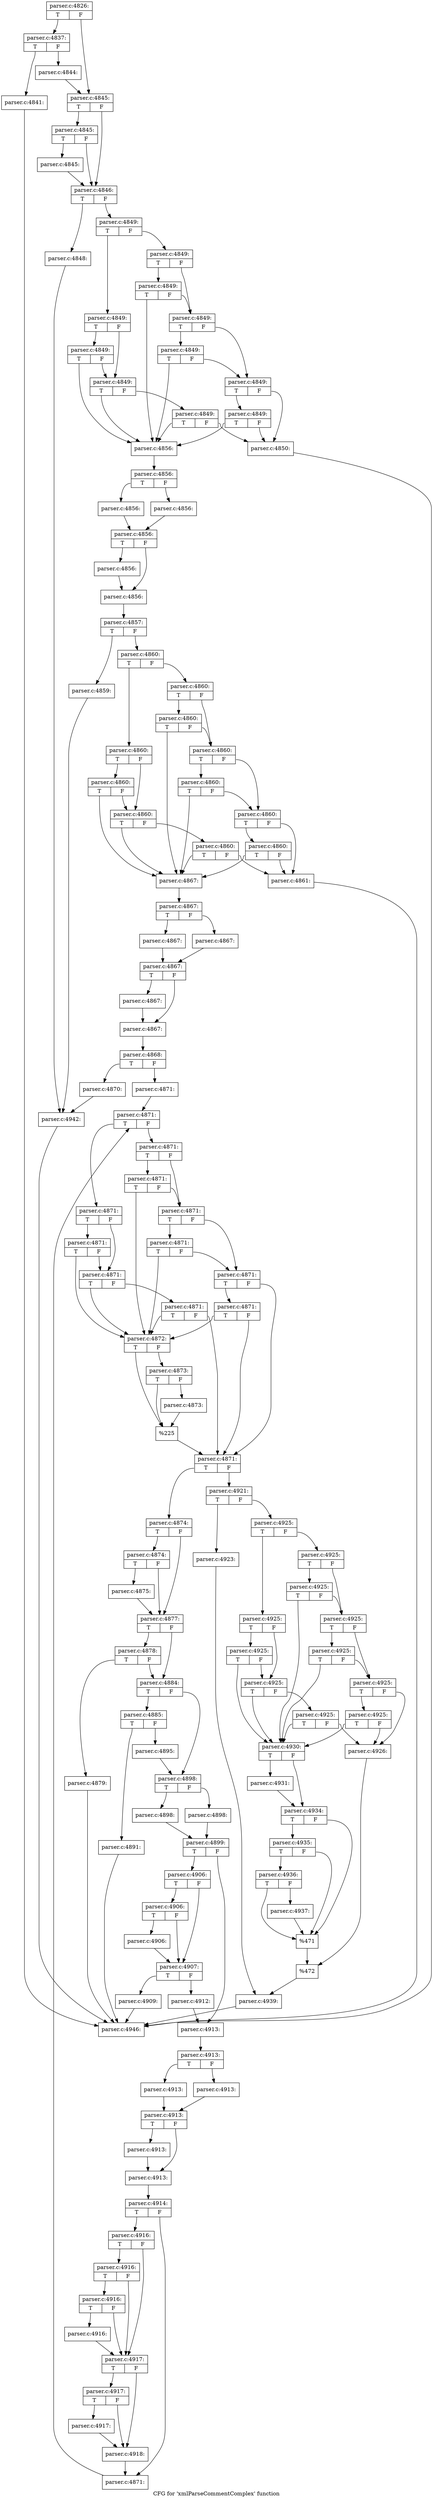 digraph "CFG for 'xmlParseCommentComplex' function" {
	label="CFG for 'xmlParseCommentComplex' function";

	Node0x5c86580 [shape=record,label="{parser.c:4826:|{<s0>T|<s1>F}}"];
	Node0x5c86580:s0 -> Node0x5c8ae70;
	Node0x5c86580:s1 -> Node0x5c8aec0;
	Node0x5c8ae70 [shape=record,label="{parser.c:4837:|{<s0>T|<s1>F}}"];
	Node0x5c8ae70:s0 -> Node0x5c8b7e0;
	Node0x5c8ae70:s1 -> Node0x5c8b830;
	Node0x5c8b7e0 [shape=record,label="{parser.c:4841:}"];
	Node0x5c8b7e0 -> Node0x5c6f6d0;
	Node0x5c8b830 [shape=record,label="{parser.c:4844:}"];
	Node0x5c8b830 -> Node0x5c8aec0;
	Node0x5c8aec0 [shape=record,label="{parser.c:4845:|{<s0>T|<s1>F}}"];
	Node0x5c8aec0:s0 -> Node0x5c8bfa0;
	Node0x5c8aec0:s1 -> Node0x5c8bf50;
	Node0x5c8bfa0 [shape=record,label="{parser.c:4845:|{<s0>T|<s1>F}}"];
	Node0x5c8bfa0:s0 -> Node0x5c8bf00;
	Node0x5c8bfa0:s1 -> Node0x5c8bf50;
	Node0x5c8bf00 [shape=record,label="{parser.c:4845:}"];
	Node0x5c8bf00 -> Node0x5c8bf50;
	Node0x5c8bf50 [shape=record,label="{parser.c:4846:|{<s0>T|<s1>F}}"];
	Node0x5c8bf50:s0 -> Node0x5c8cda0;
	Node0x5c8bf50:s1 -> Node0x5c8cdf0;
	Node0x5c8cda0 [shape=record,label="{parser.c:4848:}"];
	Node0x5c8cda0 -> Node0x5c8cfb0;
	Node0x5c8cdf0 [shape=record,label="{parser.c:4849:|{<s0>T|<s1>F}}"];
	Node0x5c8cdf0:s0 -> Node0x5c8dab0;
	Node0x5c8cdf0:s1 -> Node0x5c8db00;
	Node0x5c8dab0 [shape=record,label="{parser.c:4849:|{<s0>T|<s1>F}}"];
	Node0x5c8dab0:s0 -> Node0x5c8ddf0;
	Node0x5c8dab0:s1 -> Node0x5c8dda0;
	Node0x5c8ddf0 [shape=record,label="{parser.c:4849:|{<s0>T|<s1>F}}"];
	Node0x5c8ddf0:s0 -> Node0x5c8da60;
	Node0x5c8ddf0:s1 -> Node0x5c8dda0;
	Node0x5c8dda0 [shape=record,label="{parser.c:4849:|{<s0>T|<s1>F}}"];
	Node0x5c8dda0:s0 -> Node0x5c8da60;
	Node0x5c8dda0:s1 -> Node0x5c8dd50;
	Node0x5c8dd50 [shape=record,label="{parser.c:4849:|{<s0>T|<s1>F}}"];
	Node0x5c8dd50:s0 -> Node0x5c8da60;
	Node0x5c8dd50:s1 -> Node0x5c8da10;
	Node0x5c8db00 [shape=record,label="{parser.c:4849:|{<s0>T|<s1>F}}"];
	Node0x5c8db00:s0 -> Node0x5c8e4a0;
	Node0x5c8db00:s1 -> Node0x5c8e450;
	Node0x5c8e4a0 [shape=record,label="{parser.c:4849:|{<s0>T|<s1>F}}"];
	Node0x5c8e4a0:s0 -> Node0x5c8da60;
	Node0x5c8e4a0:s1 -> Node0x5c8e450;
	Node0x5c8e450 [shape=record,label="{parser.c:4849:|{<s0>T|<s1>F}}"];
	Node0x5c8e450:s0 -> Node0x5c8e7d0;
	Node0x5c8e450:s1 -> Node0x5c8e400;
	Node0x5c8e7d0 [shape=record,label="{parser.c:4849:|{<s0>T|<s1>F}}"];
	Node0x5c8e7d0:s0 -> Node0x5c8da60;
	Node0x5c8e7d0:s1 -> Node0x5c8e400;
	Node0x5c8e400 [shape=record,label="{parser.c:4849:|{<s0>T|<s1>F}}"];
	Node0x5c8e400:s0 -> Node0x5c8eb00;
	Node0x5c8e400:s1 -> Node0x5c8da10;
	Node0x5c8eb00 [shape=record,label="{parser.c:4849:|{<s0>T|<s1>F}}"];
	Node0x5c8eb00:s0 -> Node0x5c8da60;
	Node0x5c8eb00:s1 -> Node0x5c8da10;
	Node0x5c8da10 [shape=record,label="{parser.c:4850:}"];
	Node0x5c8da10 -> Node0x5c6f6d0;
	Node0x5c8da60 [shape=record,label="{parser.c:4856:}"];
	Node0x5c8da60 -> Node0x5c8f620;
	Node0x5c8f620 [shape=record,label="{parser.c:4856:|{<s0>T|<s1>F}}"];
	Node0x5c8f620:s0 -> Node0x5c8f8c0;
	Node0x5c8f620:s1 -> Node0x5c8f960;
	Node0x5c8f8c0 [shape=record,label="{parser.c:4856:}"];
	Node0x5c8f8c0 -> Node0x5c8f910;
	Node0x5c8f960 [shape=record,label="{parser.c:4856:}"];
	Node0x5c8f960 -> Node0x5c8f910;
	Node0x5c8f910 [shape=record,label="{parser.c:4856:|{<s0>T|<s1>F}}"];
	Node0x5c8f910:s0 -> Node0x6093400;
	Node0x5c8f910:s1 -> Node0x6093450;
	Node0x6093400 [shape=record,label="{parser.c:4856:}"];
	Node0x6093400 -> Node0x6093450;
	Node0x6093450 [shape=record,label="{parser.c:4856:}"];
	Node0x6093450 -> Node0x5c8f580;
	Node0x5c8f580 [shape=record,label="{parser.c:4857:|{<s0>T|<s1>F}}"];
	Node0x5c8f580:s0 -> Node0x5c8f5d0;
	Node0x5c8f580:s1 -> Node0x6093d60;
	Node0x5c8f5d0 [shape=record,label="{parser.c:4859:}"];
	Node0x5c8f5d0 -> Node0x5c8cfb0;
	Node0x6093d60 [shape=record,label="{parser.c:4860:|{<s0>T|<s1>F}}"];
	Node0x6093d60:s0 -> Node0x60941b0;
	Node0x6093d60:s1 -> Node0x6094200;
	Node0x60941b0 [shape=record,label="{parser.c:4860:|{<s0>T|<s1>F}}"];
	Node0x60941b0:s0 -> Node0x60944f0;
	Node0x60941b0:s1 -> Node0x60944a0;
	Node0x60944f0 [shape=record,label="{parser.c:4860:|{<s0>T|<s1>F}}"];
	Node0x60944f0:s0 -> Node0x6094160;
	Node0x60944f0:s1 -> Node0x60944a0;
	Node0x60944a0 [shape=record,label="{parser.c:4860:|{<s0>T|<s1>F}}"];
	Node0x60944a0:s0 -> Node0x6094160;
	Node0x60944a0:s1 -> Node0x6094450;
	Node0x6094450 [shape=record,label="{parser.c:4860:|{<s0>T|<s1>F}}"];
	Node0x6094450:s0 -> Node0x6094160;
	Node0x6094450:s1 -> Node0x6094110;
	Node0x6094200 [shape=record,label="{parser.c:4860:|{<s0>T|<s1>F}}"];
	Node0x6094200:s0 -> Node0x6094ba0;
	Node0x6094200:s1 -> Node0x6094b50;
	Node0x6094ba0 [shape=record,label="{parser.c:4860:|{<s0>T|<s1>F}}"];
	Node0x6094ba0:s0 -> Node0x6094160;
	Node0x6094ba0:s1 -> Node0x6094b50;
	Node0x6094b50 [shape=record,label="{parser.c:4860:|{<s0>T|<s1>F}}"];
	Node0x6094b50:s0 -> Node0x6094ed0;
	Node0x6094b50:s1 -> Node0x6094b00;
	Node0x6094ed0 [shape=record,label="{parser.c:4860:|{<s0>T|<s1>F}}"];
	Node0x6094ed0:s0 -> Node0x6094160;
	Node0x6094ed0:s1 -> Node0x6094b00;
	Node0x6094b00 [shape=record,label="{parser.c:4860:|{<s0>T|<s1>F}}"];
	Node0x6094b00:s0 -> Node0x6095200;
	Node0x6094b00:s1 -> Node0x6094110;
	Node0x6095200 [shape=record,label="{parser.c:4860:|{<s0>T|<s1>F}}"];
	Node0x6095200:s0 -> Node0x6094160;
	Node0x6095200:s1 -> Node0x6094110;
	Node0x6094110 [shape=record,label="{parser.c:4861:}"];
	Node0x6094110 -> Node0x5c6f6d0;
	Node0x6094160 [shape=record,label="{parser.c:4867:}"];
	Node0x6094160 -> Node0x6095b60;
	Node0x6095b60 [shape=record,label="{parser.c:4867:|{<s0>T|<s1>F}}"];
	Node0x6095b60:s0 -> Node0x6095e00;
	Node0x6095b60:s1 -> Node0x6095ea0;
	Node0x6095e00 [shape=record,label="{parser.c:4867:}"];
	Node0x6095e00 -> Node0x6095e50;
	Node0x6095ea0 [shape=record,label="{parser.c:4867:}"];
	Node0x6095ea0 -> Node0x6095e50;
	Node0x6095e50 [shape=record,label="{parser.c:4867:|{<s0>T|<s1>F}}"];
	Node0x6095e50:s0 -> Node0x6097130;
	Node0x6095e50:s1 -> Node0x6097180;
	Node0x6097130 [shape=record,label="{parser.c:4867:}"];
	Node0x6097130 -> Node0x6097180;
	Node0x6097180 [shape=record,label="{parser.c:4867:}"];
	Node0x6097180 -> Node0x6095ac0;
	Node0x6095ac0 [shape=record,label="{parser.c:4868:|{<s0>T|<s1>F}}"];
	Node0x6095ac0:s0 -> Node0x6095b10;
	Node0x6095ac0:s1 -> Node0x6097a90;
	Node0x6095b10 [shape=record,label="{parser.c:4870:}"];
	Node0x6095b10 -> Node0x5c8cfb0;
	Node0x6097a90 [shape=record,label="{parser.c:4871:}"];
	Node0x6097a90 -> Node0x6097dd0;
	Node0x6097dd0 [shape=record,label="{parser.c:4871:|{<s0>T|<s1>F}}"];
	Node0x6097dd0:s0 -> Node0x6098110;
	Node0x6097dd0:s1 -> Node0x6098160;
	Node0x6098110 [shape=record,label="{parser.c:4871:|{<s0>T|<s1>F}}"];
	Node0x6098110:s0 -> Node0x60983d0;
	Node0x6098110:s1 -> Node0x6098380;
	Node0x60983d0 [shape=record,label="{parser.c:4871:|{<s0>T|<s1>F}}"];
	Node0x60983d0:s0 -> Node0x60980c0;
	Node0x60983d0:s1 -> Node0x6098380;
	Node0x6098380 [shape=record,label="{parser.c:4871:|{<s0>T|<s1>F}}"];
	Node0x6098380:s0 -> Node0x60980c0;
	Node0x6098380:s1 -> Node0x6098330;
	Node0x6098330 [shape=record,label="{parser.c:4871:|{<s0>T|<s1>F}}"];
	Node0x6098330:s0 -> Node0x60980c0;
	Node0x6098330:s1 -> Node0x6098070;
	Node0x6098160 [shape=record,label="{parser.c:4871:|{<s0>T|<s1>F}}"];
	Node0x6098160:s0 -> Node0x6098a00;
	Node0x6098160:s1 -> Node0x60989b0;
	Node0x6098a00 [shape=record,label="{parser.c:4871:|{<s0>T|<s1>F}}"];
	Node0x6098a00:s0 -> Node0x60980c0;
	Node0x6098a00:s1 -> Node0x60989b0;
	Node0x60989b0 [shape=record,label="{parser.c:4871:|{<s0>T|<s1>F}}"];
	Node0x60989b0:s0 -> Node0x6098d30;
	Node0x60989b0:s1 -> Node0x6098960;
	Node0x6098d30 [shape=record,label="{parser.c:4871:|{<s0>T|<s1>F}}"];
	Node0x6098d30:s0 -> Node0x60980c0;
	Node0x6098d30:s1 -> Node0x6098960;
	Node0x6098960 [shape=record,label="{parser.c:4871:|{<s0>T|<s1>F}}"];
	Node0x6098960:s0 -> Node0x6099060;
	Node0x6098960:s1 -> Node0x6098070;
	Node0x6099060 [shape=record,label="{parser.c:4871:|{<s0>T|<s1>F}}"];
	Node0x6099060:s0 -> Node0x60980c0;
	Node0x6099060:s1 -> Node0x6098070;
	Node0x60980c0 [shape=record,label="{parser.c:4872:|{<s0>T|<s1>F}}"];
	Node0x60980c0:s0 -> Node0x6099390;
	Node0x60980c0:s1 -> Node0x6099500;
	Node0x6099500 [shape=record,label="{parser.c:4873:|{<s0>T|<s1>F}}"];
	Node0x6099500:s0 -> Node0x6099390;
	Node0x6099500:s1 -> Node0x60994b0;
	Node0x60994b0 [shape=record,label="{parser.c:4873:}"];
	Node0x60994b0 -> Node0x6099390;
	Node0x6099390 [shape=record,label="{%225}"];
	Node0x6099390 -> Node0x6098070;
	Node0x6098070 [shape=record,label="{parser.c:4871:|{<s0>T|<s1>F}}"];
	Node0x6098070:s0 -> Node0x60999e0;
	Node0x6098070:s1 -> Node0x6097ff0;
	Node0x60999e0 [shape=record,label="{parser.c:4874:|{<s0>T|<s1>F}}"];
	Node0x60999e0:s0 -> Node0x609a030;
	Node0x60999e0:s1 -> Node0x6099fe0;
	Node0x609a030 [shape=record,label="{parser.c:4874:|{<s0>T|<s1>F}}"];
	Node0x609a030:s0 -> Node0x6099f90;
	Node0x609a030:s1 -> Node0x6099fe0;
	Node0x6099f90 [shape=record,label="{parser.c:4875:}"];
	Node0x6099f90 -> Node0x6099fe0;
	Node0x6099fe0 [shape=record,label="{parser.c:4877:|{<s0>T|<s1>F}}"];
	Node0x6099fe0:s0 -> Node0x609a900;
	Node0x6099fe0:s1 -> Node0x609a8b0;
	Node0x609a900 [shape=record,label="{parser.c:4878:|{<s0>T|<s1>F}}"];
	Node0x609a900:s0 -> Node0x609a860;
	Node0x609a900:s1 -> Node0x609a8b0;
	Node0x609a860 [shape=record,label="{parser.c:4879:}"];
	Node0x609a860 -> Node0x5c6f6d0;
	Node0x609a8b0 [shape=record,label="{parser.c:4884:|{<s0>T|<s1>F}}"];
	Node0x609a8b0:s0 -> Node0x609b5f0;
	Node0x609a8b0:s1 -> Node0x609b640;
	Node0x609b5f0 [shape=record,label="{parser.c:4885:|{<s0>T|<s1>F}}"];
	Node0x609b5f0:s0 -> Node0x609c5c0;
	Node0x609b5f0:s1 -> Node0x609c610;
	Node0x609c5c0 [shape=record,label="{parser.c:4891:}"];
	Node0x609c5c0 -> Node0x5c6f6d0;
	Node0x609c610 [shape=record,label="{parser.c:4895:}"];
	Node0x609c610 -> Node0x609b640;
	Node0x609b640 [shape=record,label="{parser.c:4898:|{<s0>T|<s1>F}}"];
	Node0x609b640:s0 -> Node0x609d170;
	Node0x609b640:s1 -> Node0x609d210;
	Node0x609d170 [shape=record,label="{parser.c:4898:}"];
	Node0x609d170 -> Node0x609d1c0;
	Node0x609d210 [shape=record,label="{parser.c:4898:}"];
	Node0x609d210 -> Node0x609d1c0;
	Node0x609d1c0 [shape=record,label="{parser.c:4899:|{<s0>T|<s1>F}}"];
	Node0x609d1c0:s0 -> Node0x609e480;
	Node0x609d1c0:s1 -> Node0x609e4d0;
	Node0x609e480 [shape=record,label="{parser.c:4906:|{<s0>T|<s1>F}}"];
	Node0x609e480:s0 -> Node0x609e940;
	Node0x609e480:s1 -> Node0x609e8f0;
	Node0x609e940 [shape=record,label="{parser.c:4906:|{<s0>T|<s1>F}}"];
	Node0x609e940:s0 -> Node0x609e8a0;
	Node0x609e940:s1 -> Node0x609e8f0;
	Node0x609e8a0 [shape=record,label="{parser.c:4906:}"];
	Node0x609e8a0 -> Node0x609e8f0;
	Node0x609e8f0 [shape=record,label="{parser.c:4907:|{<s0>T|<s1>F}}"];
	Node0x609e8f0:s0 -> Node0x609f5e0;
	Node0x609e8f0:s1 -> Node0x609f630;
	Node0x609f5e0 [shape=record,label="{parser.c:4909:}"];
	Node0x609f5e0 -> Node0x5c6f6d0;
	Node0x609f630 [shape=record,label="{parser.c:4912:}"];
	Node0x609f630 -> Node0x609e4d0;
	Node0x609e4d0 [shape=record,label="{parser.c:4913:}"];
	Node0x609e4d0 -> Node0x609feb0;
	Node0x609feb0 [shape=record,label="{parser.c:4913:|{<s0>T|<s1>F}}"];
	Node0x609feb0:s0 -> Node0x60a0150;
	Node0x609feb0:s1 -> Node0x60a01f0;
	Node0x60a0150 [shape=record,label="{parser.c:4913:}"];
	Node0x60a0150 -> Node0x60a01a0;
	Node0x60a01f0 [shape=record,label="{parser.c:4913:}"];
	Node0x60a01f0 -> Node0x60a01a0;
	Node0x60a01a0 [shape=record,label="{parser.c:4913:|{<s0>T|<s1>F}}"];
	Node0x60a01a0:s0 -> Node0x60a1480;
	Node0x60a01a0:s1 -> Node0x60a14d0;
	Node0x60a1480 [shape=record,label="{parser.c:4913:}"];
	Node0x60a1480 -> Node0x60a14d0;
	Node0x60a14d0 [shape=record,label="{parser.c:4913:}"];
	Node0x60a14d0 -> Node0x609fe10;
	Node0x609fe10 [shape=record,label="{parser.c:4914:|{<s0>T|<s1>F}}"];
	Node0x609fe10:s0 -> Node0x609fe60;
	Node0x609fe10:s1 -> Node0x60a1de0;
	Node0x609fe60 [shape=record,label="{parser.c:4916:|{<s0>T|<s1>F}}"];
	Node0x609fe60:s0 -> Node0x60a2290;
	Node0x609fe60:s1 -> Node0x60a21c0;
	Node0x60a2290 [shape=record,label="{parser.c:4916:|{<s0>T|<s1>F}}"];
	Node0x60a2290:s0 -> Node0x60a2210;
	Node0x60a2290:s1 -> Node0x60a21c0;
	Node0x60a2210 [shape=record,label="{parser.c:4916:|{<s0>T|<s1>F}}"];
	Node0x60a2210:s0 -> Node0x60a2170;
	Node0x60a2210:s1 -> Node0x60a21c0;
	Node0x60a2170 [shape=record,label="{parser.c:4916:}"];
	Node0x60a2170 -> Node0x60a21c0;
	Node0x60a21c0 [shape=record,label="{parser.c:4917:|{<s0>T|<s1>F}}"];
	Node0x60a21c0:s0 -> Node0x60a3570;
	Node0x60a21c0:s1 -> Node0x60a3520;
	Node0x60a3570 [shape=record,label="{parser.c:4917:|{<s0>T|<s1>F}}"];
	Node0x60a3570:s0 -> Node0x60a34d0;
	Node0x60a3570:s1 -> Node0x60a3520;
	Node0x60a34d0 [shape=record,label="{parser.c:4917:}"];
	Node0x60a34d0 -> Node0x60a3520;
	Node0x60a3520 [shape=record,label="{parser.c:4918:}"];
	Node0x60a3520 -> Node0x60a1de0;
	Node0x60a1de0 [shape=record,label="{parser.c:4871:}"];
	Node0x60a1de0 -> Node0x6097dd0;
	Node0x6097ff0 [shape=record,label="{parser.c:4921:|{<s0>T|<s1>F}}"];
	Node0x6097ff0:s0 -> Node0x60a4780;
	Node0x6097ff0:s1 -> Node0x60a4820;
	Node0x60a4780 [shape=record,label="{parser.c:4923:}"];
	Node0x60a4780 -> Node0x60a47d0;
	Node0x60a4820 [shape=record,label="{parser.c:4925:|{<s0>T|<s1>F}}"];
	Node0x60a4820:s0 -> Node0x60a5160;
	Node0x60a4820:s1 -> Node0x60a51b0;
	Node0x60a5160 [shape=record,label="{parser.c:4925:|{<s0>T|<s1>F}}"];
	Node0x60a5160:s0 -> Node0x60a54a0;
	Node0x60a5160:s1 -> Node0x60a5450;
	Node0x60a54a0 [shape=record,label="{parser.c:4925:|{<s0>T|<s1>F}}"];
	Node0x60a54a0:s0 -> Node0x60a5110;
	Node0x60a54a0:s1 -> Node0x60a5450;
	Node0x60a5450 [shape=record,label="{parser.c:4925:|{<s0>T|<s1>F}}"];
	Node0x60a5450:s0 -> Node0x60a5110;
	Node0x60a5450:s1 -> Node0x60a5400;
	Node0x60a5400 [shape=record,label="{parser.c:4925:|{<s0>T|<s1>F}}"];
	Node0x60a5400:s0 -> Node0x60a5110;
	Node0x60a5400:s1 -> Node0x60a5070;
	Node0x60a51b0 [shape=record,label="{parser.c:4925:|{<s0>T|<s1>F}}"];
	Node0x60a51b0:s0 -> Node0x60a5b50;
	Node0x60a51b0:s1 -> Node0x60a5b00;
	Node0x60a5b50 [shape=record,label="{parser.c:4925:|{<s0>T|<s1>F}}"];
	Node0x60a5b50:s0 -> Node0x60a5110;
	Node0x60a5b50:s1 -> Node0x60a5b00;
	Node0x60a5b00 [shape=record,label="{parser.c:4925:|{<s0>T|<s1>F}}"];
	Node0x60a5b00:s0 -> Node0x60a5e80;
	Node0x60a5b00:s1 -> Node0x60a5ab0;
	Node0x60a5e80 [shape=record,label="{parser.c:4925:|{<s0>T|<s1>F}}"];
	Node0x60a5e80:s0 -> Node0x60a5110;
	Node0x60a5e80:s1 -> Node0x60a5ab0;
	Node0x60a5ab0 [shape=record,label="{parser.c:4925:|{<s0>T|<s1>F}}"];
	Node0x60a5ab0:s0 -> Node0x60a61b0;
	Node0x60a5ab0:s1 -> Node0x60a5070;
	Node0x60a61b0 [shape=record,label="{parser.c:4925:|{<s0>T|<s1>F}}"];
	Node0x60a61b0:s0 -> Node0x60a5110;
	Node0x60a61b0:s1 -> Node0x60a5070;
	Node0x60a5070 [shape=record,label="{parser.c:4926:}"];
	Node0x60a5070 -> Node0x60a50c0;
	Node0x60a5110 [shape=record,label="{parser.c:4930:|{<s0>T|<s1>F}}"];
	Node0x60a5110:s0 -> Node0x60a6940;
	Node0x60a5110:s1 -> Node0x60a6990;
	Node0x60a6940 [shape=record,label="{parser.c:4931:}"];
	Node0x60a6940 -> Node0x60a6990;
	Node0x60a6990 [shape=record,label="{parser.c:4934:|{<s0>T|<s1>F}}"];
	Node0x60a6990:s0 -> Node0x60a7680;
	Node0x60a6990:s1 -> Node0x60a75b0;
	Node0x60a7680 [shape=record,label="{parser.c:4935:|{<s0>T|<s1>F}}"];
	Node0x60a7680:s0 -> Node0x60a7600;
	Node0x60a7680:s1 -> Node0x60a75b0;
	Node0x60a7600 [shape=record,label="{parser.c:4936:|{<s0>T|<s1>F}}"];
	Node0x60a7600:s0 -> Node0x60a75b0;
	Node0x60a7600:s1 -> Node0x60a7560;
	Node0x60a7560 [shape=record,label="{parser.c:4937:}"];
	Node0x60a7560 -> Node0x60a75b0;
	Node0x60a75b0 [shape=record,label="{%471}"];
	Node0x60a75b0 -> Node0x60a50c0;
	Node0x60a50c0 [shape=record,label="{%472}"];
	Node0x60a50c0 -> Node0x60a47d0;
	Node0x60a47d0 [shape=record,label="{parser.c:4939:}"];
	Node0x60a47d0 -> Node0x5c6f6d0;
	Node0x5c8cfb0 [shape=record,label="{parser.c:4942:}"];
	Node0x5c8cfb0 -> Node0x5c6f6d0;
	Node0x5c6f6d0 [shape=record,label="{parser.c:4946:}"];
}
